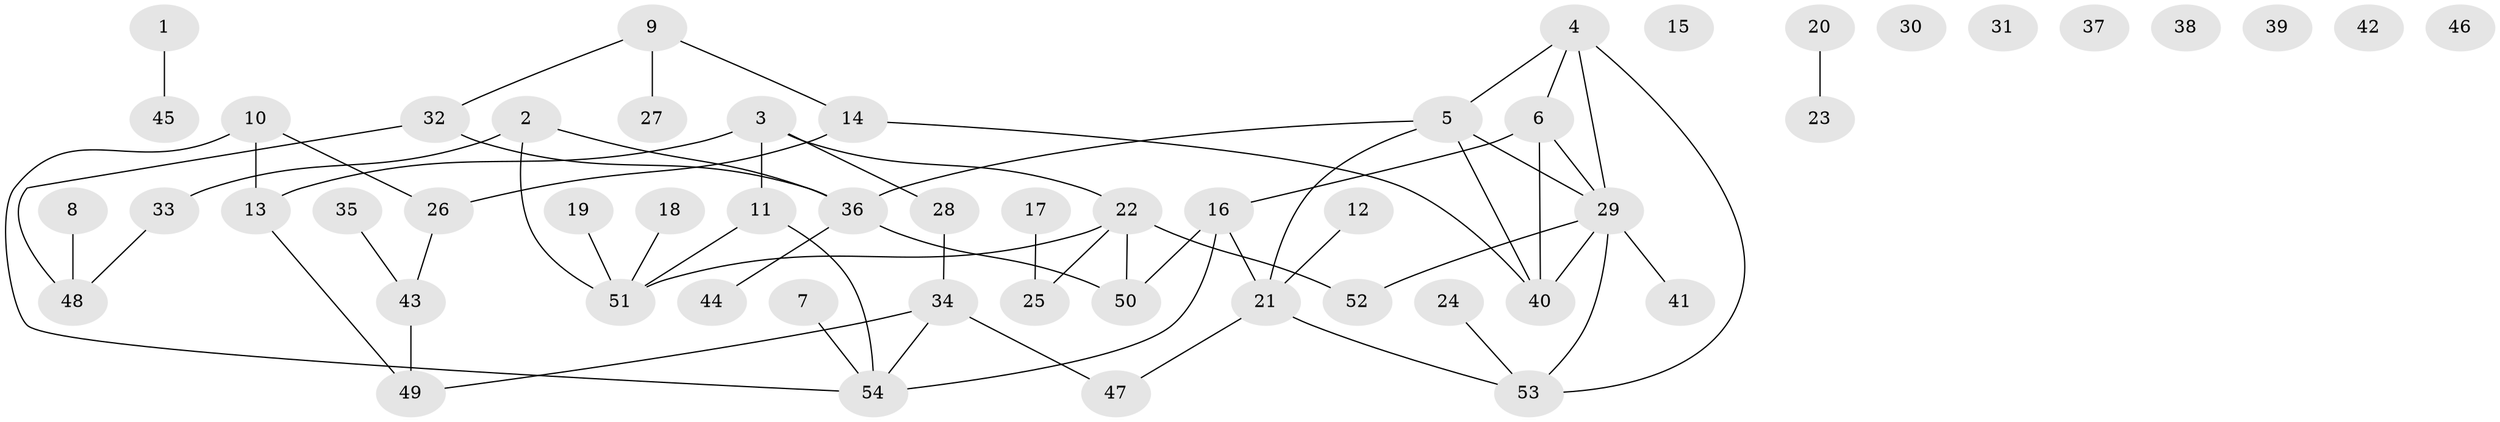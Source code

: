 // Generated by graph-tools (version 1.1) at 2025/49/03/09/25 03:49:13]
// undirected, 54 vertices, 63 edges
graph export_dot {
graph [start="1"]
  node [color=gray90,style=filled];
  1;
  2;
  3;
  4;
  5;
  6;
  7;
  8;
  9;
  10;
  11;
  12;
  13;
  14;
  15;
  16;
  17;
  18;
  19;
  20;
  21;
  22;
  23;
  24;
  25;
  26;
  27;
  28;
  29;
  30;
  31;
  32;
  33;
  34;
  35;
  36;
  37;
  38;
  39;
  40;
  41;
  42;
  43;
  44;
  45;
  46;
  47;
  48;
  49;
  50;
  51;
  52;
  53;
  54;
  1 -- 45;
  2 -- 33;
  2 -- 36;
  2 -- 51;
  3 -- 11;
  3 -- 13;
  3 -- 22;
  3 -- 28;
  4 -- 5;
  4 -- 6;
  4 -- 29;
  4 -- 53;
  5 -- 21;
  5 -- 29;
  5 -- 36;
  5 -- 40;
  6 -- 16;
  6 -- 29;
  6 -- 40;
  7 -- 54;
  8 -- 48;
  9 -- 14;
  9 -- 27;
  9 -- 32;
  10 -- 13;
  10 -- 26;
  10 -- 54;
  11 -- 51;
  11 -- 54;
  12 -- 21;
  13 -- 49;
  14 -- 26;
  14 -- 40;
  16 -- 21;
  16 -- 50;
  16 -- 54;
  17 -- 25;
  18 -- 51;
  19 -- 51;
  20 -- 23;
  21 -- 47;
  21 -- 53;
  22 -- 25;
  22 -- 50;
  22 -- 51;
  22 -- 52;
  24 -- 53;
  26 -- 43;
  28 -- 34;
  29 -- 40;
  29 -- 41;
  29 -- 52;
  29 -- 53;
  32 -- 36;
  32 -- 48;
  33 -- 48;
  34 -- 47;
  34 -- 49;
  34 -- 54;
  35 -- 43;
  36 -- 44;
  36 -- 50;
  43 -- 49;
}
